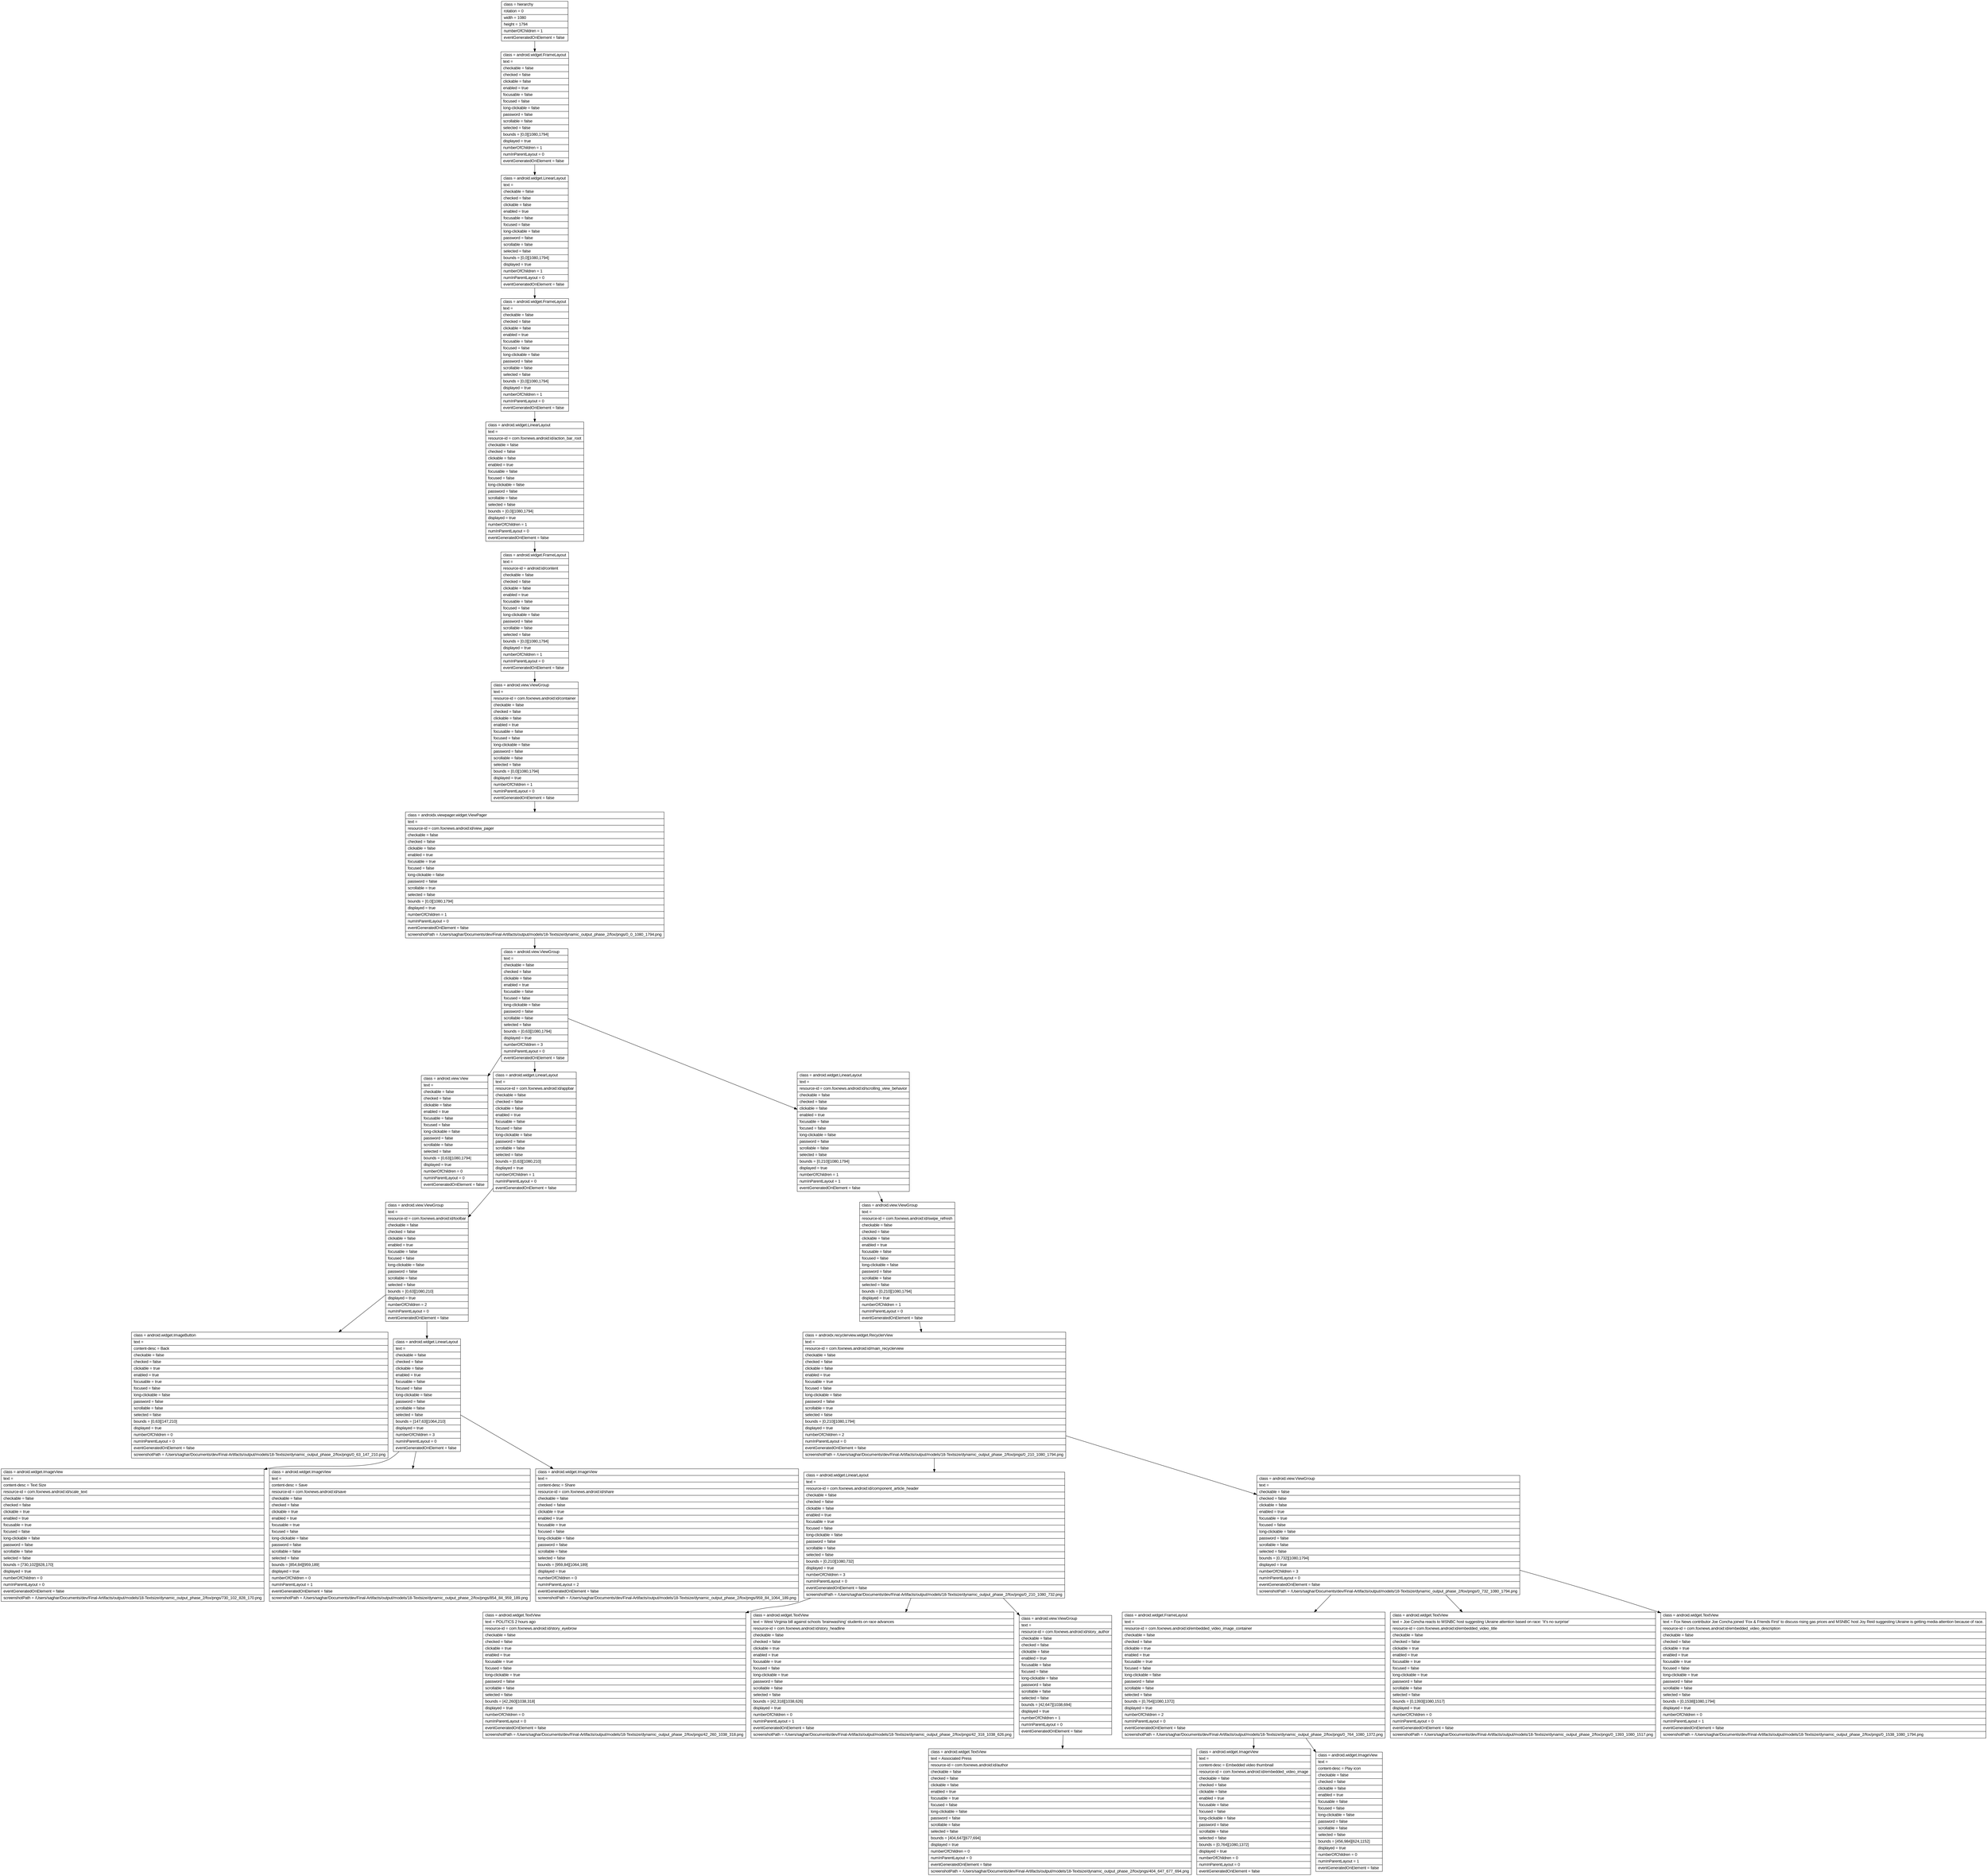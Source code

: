 digraph Layout {

	node [shape=record fontname=Arial];

	0	[label="{class = hierarchy\l|rotation = 0\l|width = 1080\l|height = 1794\l|numberOfChildren = 1\l|eventGeneratedOnElement = false \l}"]
	1	[label="{class = android.widget.FrameLayout\l|text = \l|checkable = false\l|checked = false\l|clickable = false\l|enabled = true\l|focusable = false\l|focused = false\l|long-clickable = false\l|password = false\l|scrollable = false\l|selected = false\l|bounds = [0,0][1080,1794]\l|displayed = true\l|numberOfChildren = 1\l|numInParentLayout = 0\l|eventGeneratedOnElement = false \l}"]
	2	[label="{class = android.widget.LinearLayout\l|text = \l|checkable = false\l|checked = false\l|clickable = false\l|enabled = true\l|focusable = false\l|focused = false\l|long-clickable = false\l|password = false\l|scrollable = false\l|selected = false\l|bounds = [0,0][1080,1794]\l|displayed = true\l|numberOfChildren = 1\l|numInParentLayout = 0\l|eventGeneratedOnElement = false \l}"]
	3	[label="{class = android.widget.FrameLayout\l|text = \l|checkable = false\l|checked = false\l|clickable = false\l|enabled = true\l|focusable = false\l|focused = false\l|long-clickable = false\l|password = false\l|scrollable = false\l|selected = false\l|bounds = [0,0][1080,1794]\l|displayed = true\l|numberOfChildren = 1\l|numInParentLayout = 0\l|eventGeneratedOnElement = false \l}"]
	4	[label="{class = android.widget.LinearLayout\l|text = \l|resource-id = com.foxnews.android:id/action_bar_root\l|checkable = false\l|checked = false\l|clickable = false\l|enabled = true\l|focusable = false\l|focused = false\l|long-clickable = false\l|password = false\l|scrollable = false\l|selected = false\l|bounds = [0,0][1080,1794]\l|displayed = true\l|numberOfChildren = 1\l|numInParentLayout = 0\l|eventGeneratedOnElement = false \l}"]
	5	[label="{class = android.widget.FrameLayout\l|text = \l|resource-id = android:id/content\l|checkable = false\l|checked = false\l|clickable = false\l|enabled = true\l|focusable = false\l|focused = false\l|long-clickable = false\l|password = false\l|scrollable = false\l|selected = false\l|bounds = [0,0][1080,1794]\l|displayed = true\l|numberOfChildren = 1\l|numInParentLayout = 0\l|eventGeneratedOnElement = false \l}"]
	6	[label="{class = android.view.ViewGroup\l|text = \l|resource-id = com.foxnews.android:id/container\l|checkable = false\l|checked = false\l|clickable = false\l|enabled = true\l|focusable = false\l|focused = false\l|long-clickable = false\l|password = false\l|scrollable = false\l|selected = false\l|bounds = [0,0][1080,1794]\l|displayed = true\l|numberOfChildren = 1\l|numInParentLayout = 0\l|eventGeneratedOnElement = false \l}"]
	7	[label="{class = androidx.viewpager.widget.ViewPager\l|text = \l|resource-id = com.foxnews.android:id/view_pager\l|checkable = false\l|checked = false\l|clickable = false\l|enabled = true\l|focusable = true\l|focused = false\l|long-clickable = false\l|password = false\l|scrollable = true\l|selected = false\l|bounds = [0,0][1080,1794]\l|displayed = true\l|numberOfChildren = 1\l|numInParentLayout = 0\l|eventGeneratedOnElement = false \l|screenshotPath = /Users/saghar/Documents/dev/Final-Artifacts/output/models/18-Textsize/dynamic_output_phase_2/fox/pngs/0_0_1080_1794.png\l}"]
	8	[label="{class = android.view.ViewGroup\l|text = \l|checkable = false\l|checked = false\l|clickable = false\l|enabled = true\l|focusable = false\l|focused = false\l|long-clickable = false\l|password = false\l|scrollable = false\l|selected = false\l|bounds = [0,63][1080,1794]\l|displayed = true\l|numberOfChildren = 3\l|numInParentLayout = 0\l|eventGeneratedOnElement = false \l}"]
	9	[label="{class = android.view.View\l|text = \l|checkable = false\l|checked = false\l|clickable = false\l|enabled = true\l|focusable = false\l|focused = false\l|long-clickable = false\l|password = false\l|scrollable = false\l|selected = false\l|bounds = [0,63][1080,1794]\l|displayed = true\l|numberOfChildren = 0\l|numInParentLayout = 0\l|eventGeneratedOnElement = false \l}"]
	10	[label="{class = android.widget.LinearLayout\l|text = \l|resource-id = com.foxnews.android:id/appbar\l|checkable = false\l|checked = false\l|clickable = false\l|enabled = true\l|focusable = false\l|focused = false\l|long-clickable = false\l|password = false\l|scrollable = false\l|selected = false\l|bounds = [0,63][1080,210]\l|displayed = true\l|numberOfChildren = 1\l|numInParentLayout = 0\l|eventGeneratedOnElement = false \l}"]
	11	[label="{class = android.widget.LinearLayout\l|text = \l|resource-id = com.foxnews.android:id/scrolling_view_behavior\l|checkable = false\l|checked = false\l|clickable = false\l|enabled = true\l|focusable = false\l|focused = false\l|long-clickable = false\l|password = false\l|scrollable = false\l|selected = false\l|bounds = [0,210][1080,1794]\l|displayed = true\l|numberOfChildren = 1\l|numInParentLayout = 1\l|eventGeneratedOnElement = false \l}"]
	12	[label="{class = android.view.ViewGroup\l|text = \l|resource-id = com.foxnews.android:id/toolbar\l|checkable = false\l|checked = false\l|clickable = false\l|enabled = true\l|focusable = false\l|focused = false\l|long-clickable = false\l|password = false\l|scrollable = false\l|selected = false\l|bounds = [0,63][1080,210]\l|displayed = true\l|numberOfChildren = 2\l|numInParentLayout = 0\l|eventGeneratedOnElement = false \l}"]
	13	[label="{class = android.view.ViewGroup\l|text = \l|resource-id = com.foxnews.android:id/swipe_refresh\l|checkable = false\l|checked = false\l|clickable = false\l|enabled = true\l|focusable = false\l|focused = false\l|long-clickable = false\l|password = false\l|scrollable = false\l|selected = false\l|bounds = [0,210][1080,1794]\l|displayed = true\l|numberOfChildren = 1\l|numInParentLayout = 0\l|eventGeneratedOnElement = false \l}"]
	14	[label="{class = android.widget.ImageButton\l|text = \l|content-desc = Back\l|checkable = false\l|checked = false\l|clickable = true\l|enabled = true\l|focusable = true\l|focused = false\l|long-clickable = false\l|password = false\l|scrollable = false\l|selected = false\l|bounds = [0,63][147,210]\l|displayed = true\l|numberOfChildren = 0\l|numInParentLayout = 0\l|eventGeneratedOnElement = false \l|screenshotPath = /Users/saghar/Documents/dev/Final-Artifacts/output/models/18-Textsize/dynamic_output_phase_2/fox/pngs/0_63_147_210.png\l}"]
	15	[label="{class = android.widget.LinearLayout\l|text = \l|checkable = false\l|checked = false\l|clickable = false\l|enabled = true\l|focusable = false\l|focused = false\l|long-clickable = false\l|password = false\l|scrollable = false\l|selected = false\l|bounds = [147,63][1064,210]\l|displayed = true\l|numberOfChildren = 3\l|numInParentLayout = 0\l|eventGeneratedOnElement = false \l}"]
	16	[label="{class = androidx.recyclerview.widget.RecyclerView\l|text = \l|resource-id = com.foxnews.android:id/main_recyclerview\l|checkable = false\l|checked = false\l|clickable = false\l|enabled = true\l|focusable = true\l|focused = false\l|long-clickable = false\l|password = false\l|scrollable = true\l|selected = false\l|bounds = [0,210][1080,1794]\l|displayed = true\l|numberOfChildren = 2\l|numInParentLayout = 0\l|eventGeneratedOnElement = false \l|screenshotPath = /Users/saghar/Documents/dev/Final-Artifacts/output/models/18-Textsize/dynamic_output_phase_2/fox/pngs/0_210_1080_1794.png\l}"]
	17	[label="{class = android.widget.ImageView\l|text = \l|content-desc = Text Size\l|resource-id = com.foxnews.android:id/scale_text\l|checkable = false\l|checked = false\l|clickable = true\l|enabled = true\l|focusable = true\l|focused = false\l|long-clickable = false\l|password = false\l|scrollable = false\l|selected = false\l|bounds = [730,102][828,170]\l|displayed = true\l|numberOfChildren = 0\l|numInParentLayout = 0\l|eventGeneratedOnElement = false \l|screenshotPath = /Users/saghar/Documents/dev/Final-Artifacts/output/models/18-Textsize/dynamic_output_phase_2/fox/pngs/730_102_828_170.png\l}"]
	18	[label="{class = android.widget.ImageView\l|text = \l|content-desc = Save\l|resource-id = com.foxnews.android:id/save\l|checkable = false\l|checked = false\l|clickable = true\l|enabled = true\l|focusable = true\l|focused = false\l|long-clickable = false\l|password = false\l|scrollable = false\l|selected = false\l|bounds = [854,84][959,189]\l|displayed = true\l|numberOfChildren = 0\l|numInParentLayout = 1\l|eventGeneratedOnElement = false \l|screenshotPath = /Users/saghar/Documents/dev/Final-Artifacts/output/models/18-Textsize/dynamic_output_phase_2/fox/pngs/854_84_959_189.png\l}"]
	19	[label="{class = android.widget.ImageView\l|text = \l|content-desc = Share\l|resource-id = com.foxnews.android:id/share\l|checkable = false\l|checked = false\l|clickable = true\l|enabled = true\l|focusable = true\l|focused = false\l|long-clickable = false\l|password = false\l|scrollable = false\l|selected = false\l|bounds = [959,84][1064,189]\l|displayed = true\l|numberOfChildren = 0\l|numInParentLayout = 2\l|eventGeneratedOnElement = false \l|screenshotPath = /Users/saghar/Documents/dev/Final-Artifacts/output/models/18-Textsize/dynamic_output_phase_2/fox/pngs/959_84_1064_189.png\l}"]
	20	[label="{class = android.widget.LinearLayout\l|text = \l|resource-id = com.foxnews.android:id/component_article_header\l|checkable = false\l|checked = false\l|clickable = false\l|enabled = true\l|focusable = true\l|focused = false\l|long-clickable = false\l|password = false\l|scrollable = false\l|selected = false\l|bounds = [0,210][1080,732]\l|displayed = true\l|numberOfChildren = 3\l|numInParentLayout = 0\l|eventGeneratedOnElement = false \l|screenshotPath = /Users/saghar/Documents/dev/Final-Artifacts/output/models/18-Textsize/dynamic_output_phase_2/fox/pngs/0_210_1080_732.png\l}"]
	21	[label="{class = android.view.ViewGroup\l|text = \l|checkable = false\l|checked = false\l|clickable = false\l|enabled = true\l|focusable = true\l|focused = false\l|long-clickable = false\l|password = false\l|scrollable = false\l|selected = false\l|bounds = [0,732][1080,1794]\l|displayed = true\l|numberOfChildren = 3\l|numInParentLayout = 0\l|eventGeneratedOnElement = false \l|screenshotPath = /Users/saghar/Documents/dev/Final-Artifacts/output/models/18-Textsize/dynamic_output_phase_2/fox/pngs/0_732_1080_1794.png\l}"]
	22	[label="{class = android.widget.TextView\l|text = POLITICS  2 hours ago\l|resource-id = com.foxnews.android:id/story_eyebrow\l|checkable = false\l|checked = false\l|clickable = true\l|enabled = true\l|focusable = true\l|focused = false\l|long-clickable = true\l|password = false\l|scrollable = false\l|selected = false\l|bounds = [42,260][1038,318]\l|displayed = true\l|numberOfChildren = 0\l|numInParentLayout = 0\l|eventGeneratedOnElement = false \l|screenshotPath = /Users/saghar/Documents/dev/Final-Artifacts/output/models/18-Textsize/dynamic_output_phase_2/fox/pngs/42_260_1038_318.png\l}"]
	23	[label="{class = android.widget.TextView\l|text = West Virginia bill against schools 'brainwashing' students on race advances\l|resource-id = com.foxnews.android:id/story_headline\l|checkable = false\l|checked = false\l|clickable = true\l|enabled = true\l|focusable = true\l|focused = false\l|long-clickable = true\l|password = false\l|scrollable = false\l|selected = false\l|bounds = [42,318][1038,626]\l|displayed = true\l|numberOfChildren = 0\l|numInParentLayout = 1\l|eventGeneratedOnElement = false \l|screenshotPath = /Users/saghar/Documents/dev/Final-Artifacts/output/models/18-Textsize/dynamic_output_phase_2/fox/pngs/42_318_1038_626.png\l}"]
	24	[label="{class = android.view.ViewGroup\l|text = \l|resource-id = com.foxnews.android:id/story_author\l|checkable = false\l|checked = false\l|clickable = false\l|enabled = true\l|focusable = false\l|focused = false\l|long-clickable = false\l|password = false\l|scrollable = false\l|selected = false\l|bounds = [42,647][1038,694]\l|displayed = true\l|numberOfChildren = 1\l|numInParentLayout = 0\l|eventGeneratedOnElement = false \l}"]
	25	[label="{class = android.widget.FrameLayout\l|text = \l|resource-id = com.foxnews.android:id/embedded_video_image_container\l|checkable = false\l|checked = false\l|clickable = true\l|enabled = true\l|focusable = true\l|focused = false\l|long-clickable = false\l|password = false\l|scrollable = false\l|selected = false\l|bounds = [0,764][1080,1372]\l|displayed = true\l|numberOfChildren = 2\l|numInParentLayout = 0\l|eventGeneratedOnElement = false \l|screenshotPath = /Users/saghar/Documents/dev/Final-Artifacts/output/models/18-Textsize/dynamic_output_phase_2/fox/pngs/0_764_1080_1372.png\l}"]
	26	[label="{class = android.widget.TextView\l|text = Joe Concha reacts to MSNBC host suggesting Ukraine attention based on race: 'It's no surprise'\l|resource-id = com.foxnews.android:id/embedded_video_title\l|checkable = false\l|checked = false\l|clickable = true\l|enabled = true\l|focusable = true\l|focused = false\l|long-clickable = true\l|password = false\l|scrollable = false\l|selected = false\l|bounds = [0,1393][1080,1517]\l|displayed = true\l|numberOfChildren = 0\l|numInParentLayout = 0\l|eventGeneratedOnElement = false \l|screenshotPath = /Users/saghar/Documents/dev/Final-Artifacts/output/models/18-Textsize/dynamic_output_phase_2/fox/pngs/0_1393_1080_1517.png\l}"]
	27	[label="{class = android.widget.TextView\l|text = Fox News contributor Joe Concha joined 'Fox & Friends First' to discuss rising gas prices and MSNBC host Joy Reid suggesting Ukraine is getting media attention because of race.\l|resource-id = com.foxnews.android:id/embedded_video_description\l|checkable = false\l|checked = false\l|clickable = true\l|enabled = true\l|focusable = true\l|focused = false\l|long-clickable = true\l|password = false\l|scrollable = false\l|selected = false\l|bounds = [0,1538][1080,1794]\l|displayed = true\l|numberOfChildren = 0\l|numInParentLayout = 1\l|eventGeneratedOnElement = false \l|screenshotPath = /Users/saghar/Documents/dev/Final-Artifacts/output/models/18-Textsize/dynamic_output_phase_2/fox/pngs/0_1538_1080_1794.png\l}"]
	28	[label="{class = android.widget.TextView\l|text = Associated Press\l|resource-id = com.foxnews.android:id/author\l|checkable = false\l|checked = false\l|clickable = false\l|enabled = true\l|focusable = true\l|focused = false\l|long-clickable = false\l|password = false\l|scrollable = false\l|selected = false\l|bounds = [404,647][677,694]\l|displayed = true\l|numberOfChildren = 0\l|numInParentLayout = 0\l|eventGeneratedOnElement = false \l|screenshotPath = /Users/saghar/Documents/dev/Final-Artifacts/output/models/18-Textsize/dynamic_output_phase_2/fox/pngs/404_647_677_694.png\l}"]
	29	[label="{class = android.widget.ImageView\l|text = \l|content-desc = Embedded video thumbnail\l|resource-id = com.foxnews.android:id/embedded_video_image\l|checkable = false\l|checked = false\l|clickable = false\l|enabled = true\l|focusable = false\l|focused = false\l|long-clickable = false\l|password = false\l|scrollable = false\l|selected = false\l|bounds = [0,764][1080,1372]\l|displayed = true\l|numberOfChildren = 0\l|numInParentLayout = 0\l|eventGeneratedOnElement = false \l}"]
	30	[label="{class = android.widget.ImageView\l|text = \l|content-desc = Play icon\l|checkable = false\l|checked = false\l|clickable = false\l|enabled = true\l|focusable = false\l|focused = false\l|long-clickable = false\l|password = false\l|scrollable = false\l|selected = false\l|bounds = [456,984][624,1152]\l|displayed = true\l|numberOfChildren = 0\l|numInParentLayout = 1\l|eventGeneratedOnElement = false \l}"]


	0 -> 1
	1 -> 2
	2 -> 3
	3 -> 4
	4 -> 5
	5 -> 6
	6 -> 7
	7 -> 8
	8 -> 9
	8 -> 10
	8 -> 11
	10 -> 12
	11 -> 13
	12 -> 14
	12 -> 15
	13 -> 16
	15 -> 17
	15 -> 18
	15 -> 19
	16 -> 20
	16 -> 21
	20 -> 22
	20 -> 23
	20 -> 24
	21 -> 25
	21 -> 26
	21 -> 27
	24 -> 28
	25 -> 29
	25 -> 30


}